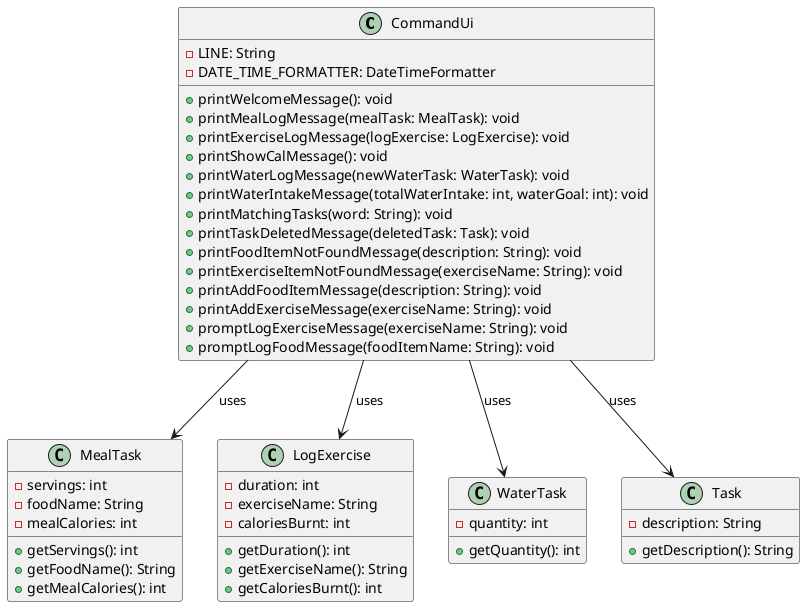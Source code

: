 @startuml
'https://plantuml.com/sequence-diagram


class CommandUi {
    - LINE: String
    - DATE_TIME_FORMATTER: DateTimeFormatter
    + printWelcomeMessage(): void
    + printMealLogMessage(mealTask: MealTask): void
    + printExerciseLogMessage(logExercise: LogExercise): void
    + printShowCalMessage(): void
    + printWaterLogMessage(newWaterTask: WaterTask): void
    + printWaterIntakeMessage(totalWaterIntake: int, waterGoal: int): void
    + printMatchingTasks(word: String): void
    + printTaskDeletedMessage(deletedTask: Task): void
    + printFoodItemNotFoundMessage(description: String): void
    + printExerciseItemNotFoundMessage(exerciseName: String): void
    + printAddFoodItemMessage(description: String): void
    + printAddExerciseMessage(exerciseName: String): void
    + promptLogExerciseMessage(exerciseName: String): void
    + promptLogFoodMessage(foodItemName: String): void
}

class MealTask {
    - servings: int
    - foodName: String
    - mealCalories: int
    + getServings(): int
    + getFoodName(): String
    + getMealCalories(): int
}

class LogExercise {
    - duration: int
    - exerciseName: String
    - caloriesBurnt: int
    + getDuration(): int
    + getExerciseName(): String
    + getCaloriesBurnt(): int
}

class WaterTask {
    - quantity: int
    + getQuantity(): int
}

class Task {
    - description: String
    + getDescription(): String
}

CommandUi --> MealTask : uses
CommandUi --> LogExercise : uses
CommandUi --> WaterTask : uses
CommandUi --> Task : uses



@enduml